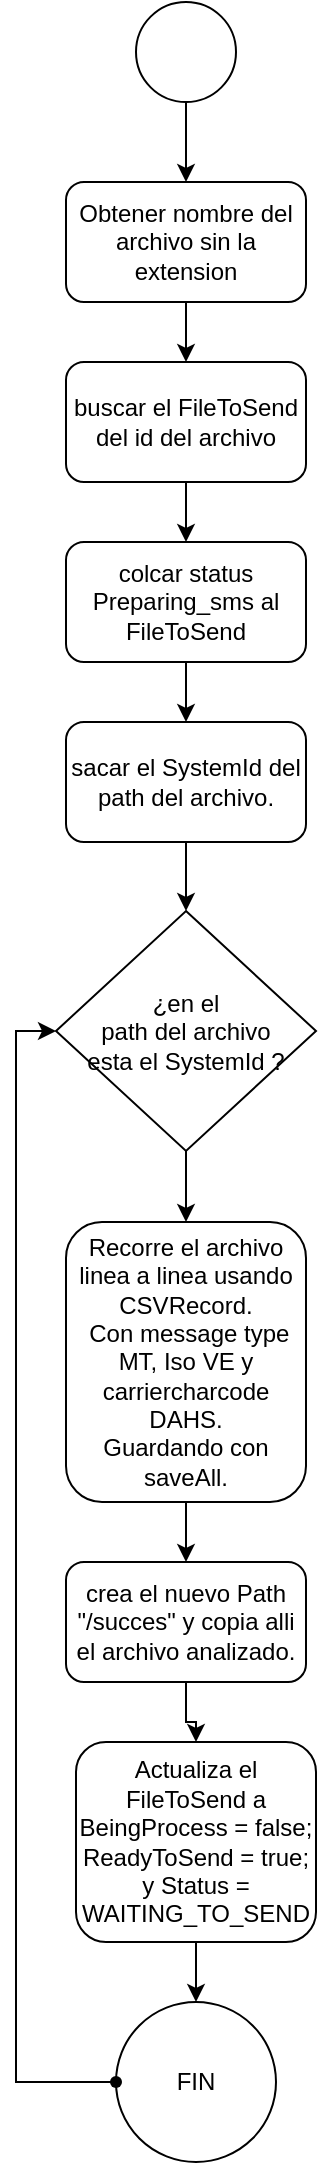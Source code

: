 <mxfile version="15.5.4" type="embed" pages="2"><diagram id="23iRSUPoRavnBvh4doch" name="Page-1"><mxGraphModel dx="973" dy="721" grid="1" gridSize="10" guides="1" tooltips="1" connect="1" arrows="1" fold="1" page="1" pageScale="1" pageWidth="850" pageHeight="1100" math="0" shadow="0"><root><mxCell id="0"/><mxCell id="1" parent="0"/><mxCell id="12" value="" style="edgeStyle=orthogonalEdgeStyle;rounded=0;orthogonalLoop=1;jettySize=auto;html=1;" parent="1" source="2" target="3" edge="1"><mxGeometry relative="1" as="geometry"/></mxCell><mxCell id="2" value="" style="ellipse;whiteSpace=wrap;html=1;aspect=fixed;" parent="1" vertex="1"><mxGeometry x="370" y="10" width="50" height="50" as="geometry"/></mxCell><mxCell id="13" value="" style="edgeStyle=orthogonalEdgeStyle;rounded=0;orthogonalLoop=1;jettySize=auto;html=1;" parent="1" source="3" target="4" edge="1"><mxGeometry relative="1" as="geometry"/></mxCell><mxCell id="3" value="Obtener nombre del archivo sin la extension" style="rounded=1;whiteSpace=wrap;html=1;" parent="1" vertex="1"><mxGeometry x="335" y="100" width="120" height="60" as="geometry"/></mxCell><mxCell id="20" value="" style="edgeStyle=orthogonalEdgeStyle;rounded=0;orthogonalLoop=1;jettySize=auto;html=1;" parent="1" source="4" target="5" edge="1"><mxGeometry relative="1" as="geometry"/></mxCell><mxCell id="4" value="buscar el FileToSend del id del archivo" style="rounded=1;whiteSpace=wrap;html=1;" parent="1" vertex="1"><mxGeometry x="335" y="190" width="120" height="60" as="geometry"/></mxCell><mxCell id="14" value="" style="edgeStyle=orthogonalEdgeStyle;rounded=0;orthogonalLoop=1;jettySize=auto;html=1;" parent="1" source="5" target="6" edge="1"><mxGeometry relative="1" as="geometry"/></mxCell><mxCell id="5" value="colcar status Preparing_sms al FileToSend" style="rounded=1;whiteSpace=wrap;html=1;" parent="1" vertex="1"><mxGeometry x="335" y="280" width="120" height="60" as="geometry"/></mxCell><mxCell id="15" value="" style="edgeStyle=orthogonalEdgeStyle;rounded=0;orthogonalLoop=1;jettySize=auto;html=1;" parent="1" source="6" target="7" edge="1"><mxGeometry relative="1" as="geometry"/></mxCell><mxCell id="6" value="sacar el SystemId del path del archivo." style="rounded=1;whiteSpace=wrap;html=1;" parent="1" vertex="1"><mxGeometry x="335" y="370" width="120" height="60" as="geometry"/></mxCell><mxCell id="19" value="" style="edgeStyle=orthogonalEdgeStyle;rounded=0;orthogonalLoop=1;jettySize=auto;html=1;" parent="1" source="7" target="8" edge="1"><mxGeometry relative="1" as="geometry"/></mxCell><mxCell id="7" value="¿en el &lt;br&gt;path del archivo&lt;br&gt;esta el SystemId ?" style="rhombus;whiteSpace=wrap;html=1;" parent="1" vertex="1"><mxGeometry x="330" y="464.5" width="130" height="120" as="geometry"/></mxCell><mxCell id="16" value="" style="edgeStyle=orthogonalEdgeStyle;rounded=0;orthogonalLoop=1;jettySize=auto;html=1;" parent="1" source="8" target="9" edge="1"><mxGeometry relative="1" as="geometry"/></mxCell><mxCell id="8" value="Recorre el archivo linea a linea usando CSVRecord.&lt;br&gt;&amp;nbsp;Con message type MT, Iso VE y carriercharcode DAHS.&lt;br&gt;Guardando con saveAll.&lt;br&gt;" style="rounded=1;whiteSpace=wrap;html=1;" parent="1" vertex="1"><mxGeometry x="335" y="620" width="120" height="140" as="geometry"/></mxCell><mxCell id="18" value="" style="edgeStyle=orthogonalEdgeStyle;rounded=0;orthogonalLoop=1;jettySize=auto;html=1;" parent="1" source="9" target="11" edge="1"><mxGeometry relative="1" as="geometry"/></mxCell><mxCell id="9" value="crea el nuevo Path &quot;/succes&quot; y copia alli el archivo analizado." style="rounded=1;whiteSpace=wrap;html=1;" parent="1" vertex="1"><mxGeometry x="335" y="790" width="120" height="60" as="geometry"/></mxCell><mxCell id="22" value="" style="edgeStyle=orthogonalEdgeStyle;rounded=0;orthogonalLoop=1;jettySize=auto;html=1;" parent="1" source="11" target="21" edge="1"><mxGeometry relative="1" as="geometry"/></mxCell><mxCell id="11" value="Actualiza el FileToSend a BeingProcess = false; ReadyToSend = true; y Status = WAITING_TO_SEND" style="rounded=1;whiteSpace=wrap;html=1;" parent="1" vertex="1"><mxGeometry x="340" y="880" width="120" height="100" as="geometry"/></mxCell><mxCell id="26" value="" style="edgeStyle=orthogonalEdgeStyle;rounded=0;orthogonalLoop=1;jettySize=auto;html=1;entryX=0;entryY=0.5;entryDx=0;entryDy=0;" parent="1" source="21" target="7" edge="1"><mxGeometry relative="1" as="geometry"><mxPoint x="190" y="1040" as="targetPoint"/><Array as="points"><mxPoint x="310" y="1050"/><mxPoint x="310" y="525"/></Array></mxGeometry></mxCell><mxCell id="21" value="FIN" style="ellipse;whiteSpace=wrap;html=1;aspect=fixed;" parent="1" vertex="1"><mxGeometry x="360" y="1010" width="80" height="80" as="geometry"/></mxCell><mxCell id="23" value="" style="shape=waypoint;size=6;pointerEvents=1;points=[];fillColor=#2a2a2a;resizable=0;rotatable=0;perimeter=centerPerimeter;snapToPoint=1;" parent="1" vertex="1"><mxGeometry x="340" y="1030" width="40" height="40" as="geometry"/></mxCell></root></mxGraphModel></diagram><diagram id="uxbSH2F8RojG4IO35Aep" name="Page-2"><mxGraphModel dx="947" dy="721" grid="1" gridSize="10" guides="1" tooltips="1" connect="1" arrows="1" fold="1" page="1" pageScale="1" pageWidth="850" pageHeight="1100" math="0" shadow="0"><root><mxCell id="WcMTwyq68LSFuXgAvCJ9-0"/><mxCell id="WcMTwyq68LSFuXgAvCJ9-1" parent="WcMTwyq68LSFuXgAvCJ9-0"/></root></mxGraphModel></diagram></mxfile>